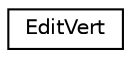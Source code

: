 digraph G
{
  edge [fontname="Helvetica",fontsize="10",labelfontname="Helvetica",labelfontsize="10"];
  node [fontname="Helvetica",fontsize="10",shape=record];
  rankdir=LR;
  Node1 [label="EditVert",height=0.2,width=0.4,color="black", fillcolor="white", style="filled",URL="$d8/d13/structEditVert.html"];
}
